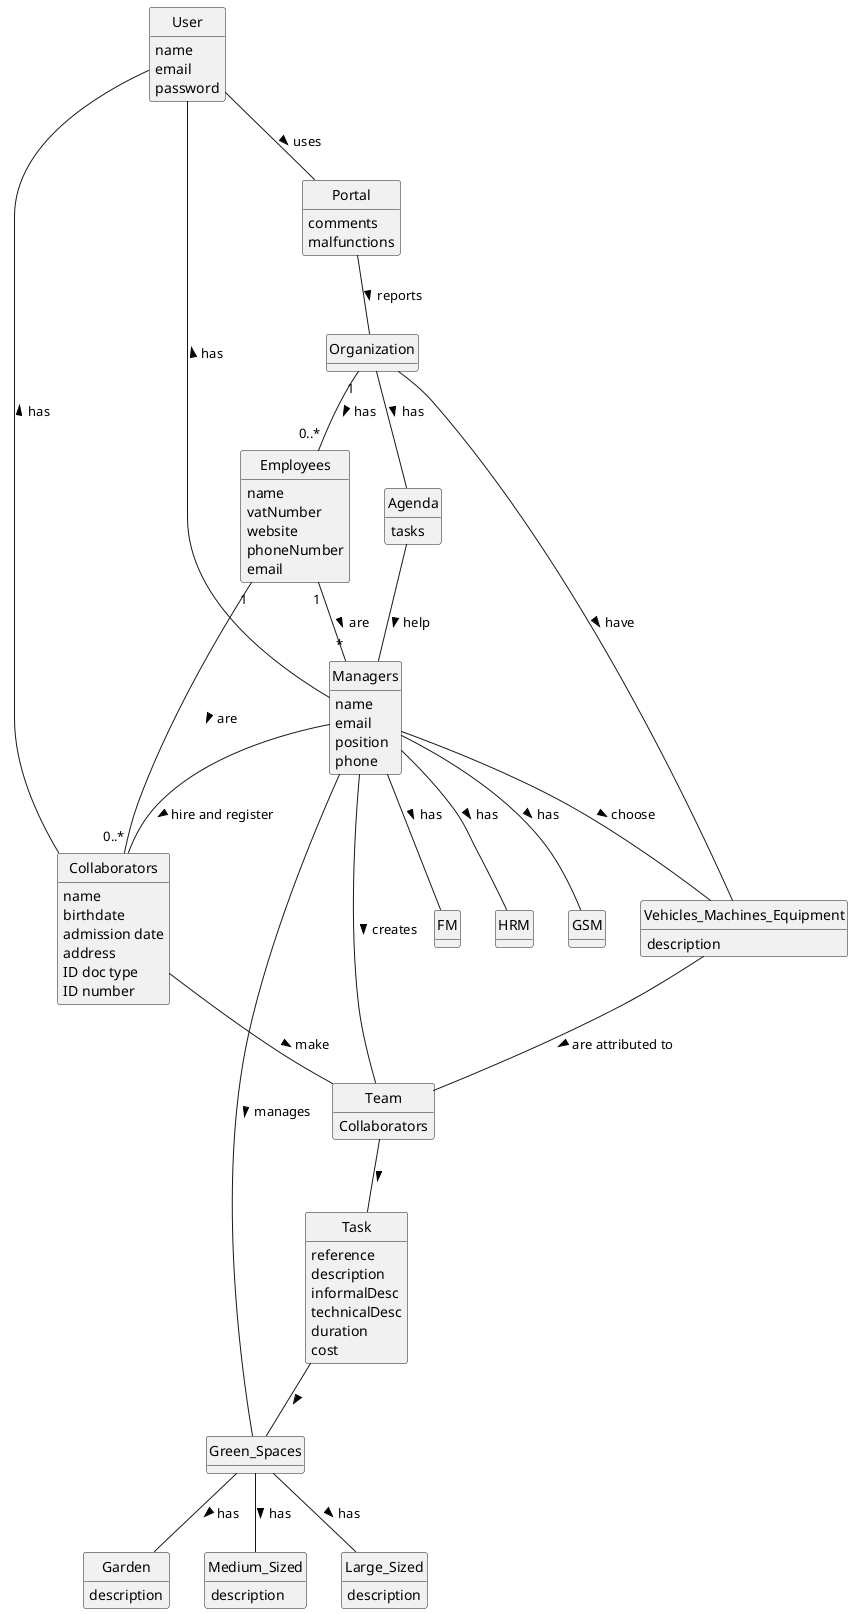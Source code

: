     @startuml
skinparam monochrome true
skinparam packageStyle rectangle
skinparam shadowing false
'skinparam linetype ortho
'left to right direction
skinparam classAttributeIconSize 0
hide circle
hide methods

'title Domain Model

'class Platform {
'  -description
'}
class Portal{
    comments
    malfunctions
}
class Agenda{
    tasks
}
class Garden{
    description
}
class Medium_Sized{
    description
}
class Large_Sized{
    description
}
class Vehicles_Machines_Equipment{
    description
}
class FM{
}
class HRM{
}
class GSM{
}
class Green_Spaces{

}
class Team{
    Collaborators
}

class Collaborators{
    name
    birthdate
    admission date
    address
    contact info (mobile and email)
    ID doc type
    ID number
}
class Employees {
    name
    vatNumber
    website
    phoneNumber
    email
}

class Task {
    reference
    description
    informalDesc
    technicalDesc
    duration
    cost
}
class Managers {
    name
    email
    position
    phone
}
class User {
    name
    email
    password
}
class Organization{

}
'Platform "1" -- "*" Organization : has registered >
'Platform "1" -- "*" Category : defines >
Organization "1" - "0..*" Employees : has >
Employees "1" - "0..*" Collaborators: are >
'Task "*" -- "1" Employees: created by >
Employees "1" -- "*" Managers : are >
'Employees "0..1" -- "1" User: acts as >
Collaborators -- Team : make >
Team -- Task :  >
Task -- Green_Spaces:  >
Managers -- GSM: has >
Managers -- HRM: has >
Managers -- FM: has >
Managers -- Team: creates >
Managers -- Green_Spaces: manages >
Green_Spaces -- Garden: has >
Green_Spaces -- Medium_Sized: has >
Green_Spaces -- Large_Sized: has >
Vehicles_Machines_Equipment -- Team: are attributed to >
Managers -- Collaborators: hire and register >
Organization -- Vehicles_Machines_Equipment: have >
Managers -- Vehicles_Machines_Equipment: choose >
Organization -- Agenda: has >
Agenda -- Managers: help >
Portal -- Organization: reports >
User -- Portal: uses >
User -- Managers: has <
User -- Collaborators: has <



@enduml